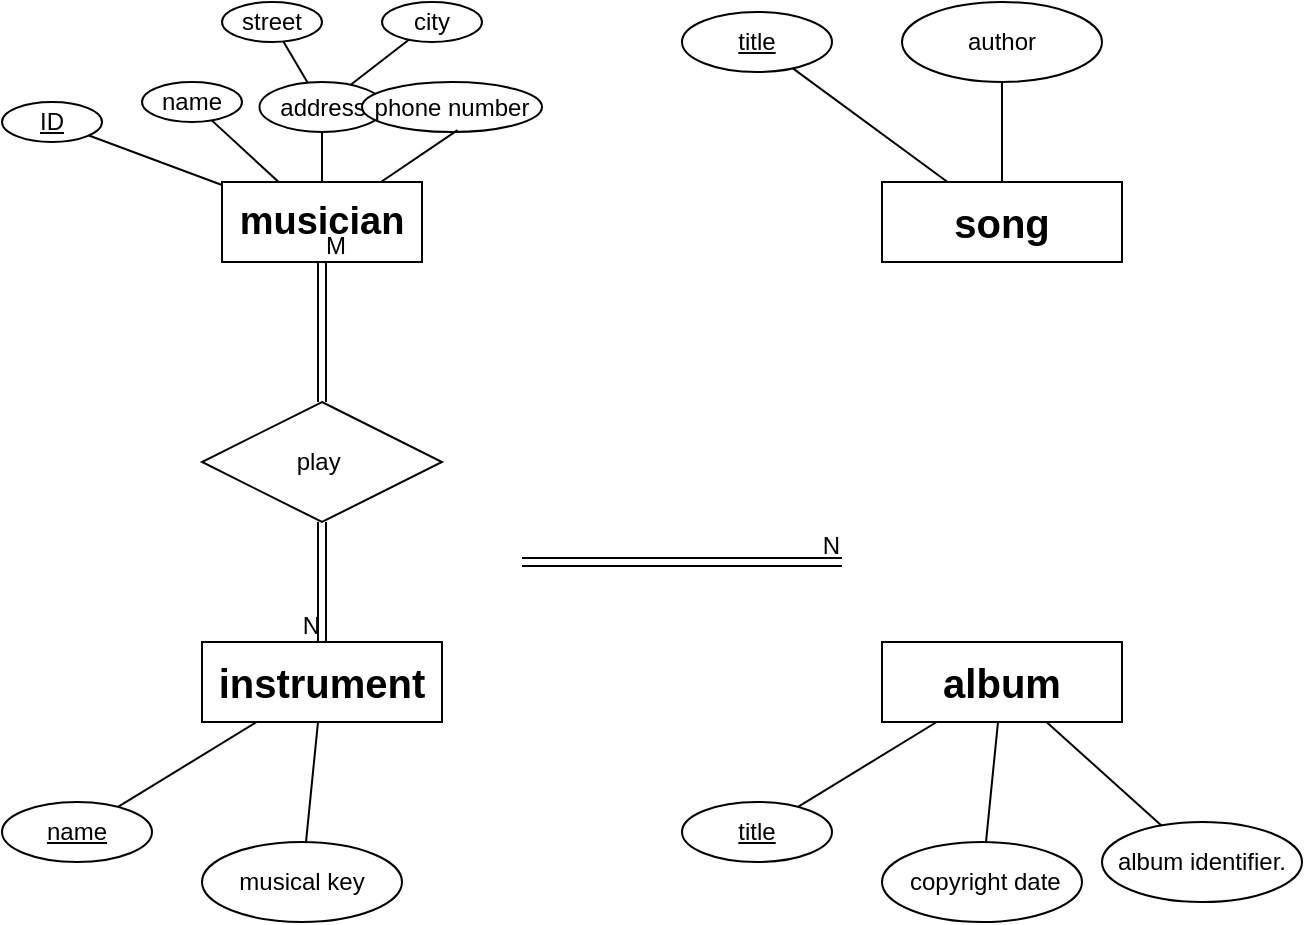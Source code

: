<mxfile version="26.1.1">
  <diagram name="Page-1" id="j_PCnwLUsdie9Q3XwJR7">
    <mxGraphModel dx="794" dy="788" grid="1" gridSize="10" guides="1" tooltips="1" connect="1" arrows="1" fold="1" page="1" pageScale="1" pageWidth="827" pageHeight="1169" math="0" shadow="0">
      <root>
        <mxCell id="0" />
        <mxCell id="1" parent="0" />
        <mxCell id="qEiHsR2s-lAKqubrOGQe-2" value="&lt;font style=&quot;font-size: 19px;&quot;&gt;&lt;b&gt;musician&lt;/b&gt;&lt;/font&gt;" style="whiteSpace=wrap;html=1;align=center;" vertex="1" parent="1">
          <mxGeometry x="210" y="140" width="100" height="40" as="geometry" />
        </mxCell>
        <mxCell id="qEiHsR2s-lAKqubrOGQe-3" value="name" style="ellipse;whiteSpace=wrap;html=1;align=center;" vertex="1" parent="1">
          <mxGeometry x="170" y="90" width="50" height="20" as="geometry" />
        </mxCell>
        <mxCell id="qEiHsR2s-lAKqubrOGQe-5" value="" style="endArrow=none;html=1;rounded=0;" edge="1" parent="1" source="qEiHsR2s-lAKqubrOGQe-3" target="qEiHsR2s-lAKqubrOGQe-2">
          <mxGeometry relative="1" as="geometry">
            <mxPoint x="200" y="230" as="sourcePoint" />
            <mxPoint x="360" y="230" as="targetPoint" />
          </mxGeometry>
        </mxCell>
        <mxCell id="qEiHsR2s-lAKqubrOGQe-6" value="address" style="ellipse;whiteSpace=wrap;html=1;align=center;" vertex="1" parent="1">
          <mxGeometry x="228.75" y="90" width="62.5" height="25" as="geometry" />
        </mxCell>
        <mxCell id="qEiHsR2s-lAKqubrOGQe-7" value="ID" style="ellipse;whiteSpace=wrap;html=1;align=center;fontStyle=4;" vertex="1" parent="1">
          <mxGeometry x="100" y="100" width="50" height="20" as="geometry" />
        </mxCell>
        <mxCell id="qEiHsR2s-lAKqubrOGQe-8" value="" style="endArrow=none;html=1;rounded=0;" edge="1" parent="1" source="qEiHsR2s-lAKqubrOGQe-7" target="qEiHsR2s-lAKqubrOGQe-2">
          <mxGeometry relative="1" as="geometry">
            <mxPoint x="263" y="120" as="sourcePoint" />
            <mxPoint x="267" y="150" as="targetPoint" />
          </mxGeometry>
        </mxCell>
        <mxCell id="qEiHsR2s-lAKqubrOGQe-9" value="" style="endArrow=none;html=1;rounded=0;" edge="1" parent="1" source="qEiHsR2s-lAKqubrOGQe-6" target="qEiHsR2s-lAKqubrOGQe-2">
          <mxGeometry relative="1" as="geometry">
            <mxPoint x="215" y="119" as="sourcePoint" />
            <mxPoint x="248" y="150" as="targetPoint" />
          </mxGeometry>
        </mxCell>
        <mxCell id="qEiHsR2s-lAKqubrOGQe-10" value="street" style="ellipse;whiteSpace=wrap;html=1;align=center;" vertex="1" parent="1">
          <mxGeometry x="210" y="50" width="50" height="20" as="geometry" />
        </mxCell>
        <mxCell id="qEiHsR2s-lAKqubrOGQe-11" value="" style="endArrow=none;html=1;rounded=0;" edge="1" parent="1" source="qEiHsR2s-lAKqubrOGQe-10" target="qEiHsR2s-lAKqubrOGQe-6">
          <mxGeometry relative="1" as="geometry">
            <mxPoint x="205" y="64" as="sourcePoint" />
            <mxPoint x="263" y="85" as="targetPoint" />
          </mxGeometry>
        </mxCell>
        <mxCell id="qEiHsR2s-lAKqubrOGQe-12" value="city" style="ellipse;whiteSpace=wrap;html=1;align=center;" vertex="1" parent="1">
          <mxGeometry x="290" y="50" width="50" height="20" as="geometry" />
        </mxCell>
        <mxCell id="qEiHsR2s-lAKqubrOGQe-13" value="" style="endArrow=none;html=1;rounded=0;" edge="1" parent="1" source="qEiHsR2s-lAKqubrOGQe-12" target="qEiHsR2s-lAKqubrOGQe-6">
          <mxGeometry relative="1" as="geometry">
            <mxPoint x="265" y="64" as="sourcePoint" />
            <mxPoint x="323" y="85" as="targetPoint" />
          </mxGeometry>
        </mxCell>
        <mxCell id="qEiHsR2s-lAKqubrOGQe-14" value="phone number" style="ellipse;whiteSpace=wrap;html=1;align=center;" vertex="1" parent="1">
          <mxGeometry x="280" y="90" width="90" height="25" as="geometry" />
        </mxCell>
        <mxCell id="qEiHsR2s-lAKqubrOGQe-15" value="" style="endArrow=none;html=1;rounded=0;" edge="1" parent="1" target="qEiHsR2s-lAKqubrOGQe-2">
          <mxGeometry relative="1" as="geometry">
            <mxPoint x="327.773" y="114.048" as="sourcePoint" />
            <mxPoint x="331.25" y="140" as="targetPoint" />
          </mxGeometry>
        </mxCell>
        <mxCell id="qEiHsR2s-lAKqubrOGQe-16" value="&lt;font style=&quot;font-size: 20px;&quot;&gt;&lt;b&gt;instrument&lt;/b&gt;&lt;/font&gt;" style="whiteSpace=wrap;html=1;align=center;" vertex="1" parent="1">
          <mxGeometry x="200" y="370" width="120" height="40" as="geometry" />
        </mxCell>
        <mxCell id="qEiHsR2s-lAKqubrOGQe-17" value="name" style="ellipse;whiteSpace=wrap;html=1;align=center;fontStyle=4;" vertex="1" parent="1">
          <mxGeometry x="100" y="450" width="75" height="30" as="geometry" />
        </mxCell>
        <mxCell id="qEiHsR2s-lAKqubrOGQe-19" value="" style="endArrow=none;html=1;rounded=0;" edge="1" parent="1" source="qEiHsR2s-lAKqubrOGQe-16" target="qEiHsR2s-lAKqubrOGQe-17">
          <mxGeometry relative="1" as="geometry">
            <mxPoint x="300" y="250" as="sourcePoint" />
            <mxPoint x="460" y="250" as="targetPoint" />
          </mxGeometry>
        </mxCell>
        <mxCell id="qEiHsR2s-lAKqubrOGQe-20" value="musical key" style="ellipse;whiteSpace=wrap;html=1;align=center;" vertex="1" parent="1">
          <mxGeometry x="200" y="470" width="100" height="40" as="geometry" />
        </mxCell>
        <mxCell id="qEiHsR2s-lAKqubrOGQe-21" value="" style="endArrow=none;html=1;rounded=0;" edge="1" parent="1" source="qEiHsR2s-lAKqubrOGQe-16" target="qEiHsR2s-lAKqubrOGQe-20">
          <mxGeometry relative="1" as="geometry">
            <mxPoint x="237" y="420" as="sourcePoint" />
            <mxPoint x="168" y="462" as="targetPoint" />
          </mxGeometry>
        </mxCell>
        <mxCell id="qEiHsR2s-lAKqubrOGQe-22" value="&lt;span style=&quot;font-size: 20px;&quot;&gt;&lt;b&gt;album&lt;/b&gt;&lt;/span&gt;" style="whiteSpace=wrap;html=1;align=center;" vertex="1" parent="1">
          <mxGeometry x="540" y="370" width="120" height="40" as="geometry" />
        </mxCell>
        <mxCell id="qEiHsR2s-lAKqubrOGQe-23" value="title" style="ellipse;whiteSpace=wrap;html=1;align=center;fontStyle=4;" vertex="1" parent="1">
          <mxGeometry x="440" y="450" width="75" height="30" as="geometry" />
        </mxCell>
        <mxCell id="qEiHsR2s-lAKqubrOGQe-24" value="" style="endArrow=none;html=1;rounded=0;" edge="1" parent="1" source="qEiHsR2s-lAKqubrOGQe-22" target="qEiHsR2s-lAKqubrOGQe-23">
          <mxGeometry relative="1" as="geometry">
            <mxPoint x="640" y="250" as="sourcePoint" />
            <mxPoint x="800" y="250" as="targetPoint" />
          </mxGeometry>
        </mxCell>
        <mxCell id="qEiHsR2s-lAKqubrOGQe-25" value="&amp;nbsp;copyright date" style="ellipse;whiteSpace=wrap;html=1;align=center;" vertex="1" parent="1">
          <mxGeometry x="540" y="470" width="100" height="40" as="geometry" />
        </mxCell>
        <mxCell id="qEiHsR2s-lAKqubrOGQe-26" value="" style="endArrow=none;html=1;rounded=0;" edge="1" parent="1" source="qEiHsR2s-lAKqubrOGQe-22" target="qEiHsR2s-lAKqubrOGQe-25">
          <mxGeometry relative="1" as="geometry">
            <mxPoint x="577" y="420" as="sourcePoint" />
            <mxPoint x="508" y="462" as="targetPoint" />
          </mxGeometry>
        </mxCell>
        <mxCell id="qEiHsR2s-lAKqubrOGQe-27" value="album identifier." style="ellipse;whiteSpace=wrap;html=1;align=center;" vertex="1" parent="1">
          <mxGeometry x="650" y="460" width="100" height="40" as="geometry" />
        </mxCell>
        <mxCell id="qEiHsR2s-lAKqubrOGQe-28" value="" style="endArrow=none;html=1;rounded=0;" edge="1" parent="1" source="qEiHsR2s-lAKqubrOGQe-22" target="qEiHsR2s-lAKqubrOGQe-27">
          <mxGeometry relative="1" as="geometry">
            <mxPoint x="608" y="420" as="sourcePoint" />
            <mxPoint x="602" y="480" as="targetPoint" />
          </mxGeometry>
        </mxCell>
        <mxCell id="qEiHsR2s-lAKqubrOGQe-29" value="&lt;span style=&quot;font-size: 20px;&quot;&gt;&lt;b&gt;song&lt;/b&gt;&lt;/span&gt;" style="whiteSpace=wrap;html=1;align=center;" vertex="1" parent="1">
          <mxGeometry x="540" y="140" width="120" height="40" as="geometry" />
        </mxCell>
        <mxCell id="qEiHsR2s-lAKqubrOGQe-30" value="title" style="ellipse;whiteSpace=wrap;html=1;align=center;fontStyle=4;" vertex="1" parent="1">
          <mxGeometry x="440" y="55" width="75" height="30" as="geometry" />
        </mxCell>
        <mxCell id="qEiHsR2s-lAKqubrOGQe-31" value="" style="endArrow=none;html=1;rounded=0;" edge="1" parent="1" source="qEiHsR2s-lAKqubrOGQe-29" target="qEiHsR2s-lAKqubrOGQe-30">
          <mxGeometry relative="1" as="geometry">
            <mxPoint x="640" y="20" as="sourcePoint" />
            <mxPoint x="800" y="20" as="targetPoint" />
          </mxGeometry>
        </mxCell>
        <mxCell id="qEiHsR2s-lAKqubrOGQe-32" value="author" style="ellipse;whiteSpace=wrap;html=1;align=center;" vertex="1" parent="1">
          <mxGeometry x="550" y="50" width="100" height="40" as="geometry" />
        </mxCell>
        <mxCell id="qEiHsR2s-lAKqubrOGQe-33" value="" style="endArrow=none;html=1;rounded=0;" edge="1" parent="1" source="qEiHsR2s-lAKqubrOGQe-29" target="qEiHsR2s-lAKqubrOGQe-32">
          <mxGeometry relative="1" as="geometry">
            <mxPoint x="577" y="190" as="sourcePoint" />
            <mxPoint x="508" y="232" as="targetPoint" />
          </mxGeometry>
        </mxCell>
        <mxCell id="qEiHsR2s-lAKqubrOGQe-36" value="" style="shape=link;html=1;rounded=0;" edge="1" parent="1" source="qEiHsR2s-lAKqubrOGQe-42" target="qEiHsR2s-lAKqubrOGQe-16">
          <mxGeometry relative="1" as="geometry">
            <mxPoint x="190" y="310" as="sourcePoint" />
            <mxPoint x="350" y="310" as="targetPoint" />
          </mxGeometry>
        </mxCell>
        <mxCell id="qEiHsR2s-lAKqubrOGQe-38" value="N" style="resizable=0;html=1;whiteSpace=wrap;align=right;verticalAlign=bottom;" connectable="0" vertex="1" parent="qEiHsR2s-lAKqubrOGQe-36">
          <mxGeometry x="1" relative="1" as="geometry" />
        </mxCell>
        <mxCell id="qEiHsR2s-lAKqubrOGQe-39" value="" style="shape=link;html=1;rounded=0;" edge="1" parent="1" source="qEiHsR2s-lAKqubrOGQe-2" target="qEiHsR2s-lAKqubrOGQe-42">
          <mxGeometry relative="1" as="geometry">
            <mxPoint x="241" y="180" as="sourcePoint" />
            <mxPoint x="249" y="370" as="targetPoint" />
          </mxGeometry>
        </mxCell>
        <mxCell id="qEiHsR2s-lAKqubrOGQe-40" value="M" style="resizable=0;html=1;whiteSpace=wrap;align=left;verticalAlign=bottom;" connectable="0" vertex="1" parent="qEiHsR2s-lAKqubrOGQe-39">
          <mxGeometry x="-1" relative="1" as="geometry" />
        </mxCell>
        <mxCell id="qEiHsR2s-lAKqubrOGQe-42" value="play&amp;nbsp;" style="shape=rhombus;perimeter=rhombusPerimeter;whiteSpace=wrap;html=1;align=center;" vertex="1" parent="1">
          <mxGeometry x="200" y="250" width="120" height="60" as="geometry" />
        </mxCell>
        <mxCell id="qEiHsR2s-lAKqubrOGQe-43" value="" style="shape=link;html=1;rounded=0;" edge="1" parent="1">
          <mxGeometry relative="1" as="geometry">
            <mxPoint x="360" y="330" as="sourcePoint" />
            <mxPoint x="520" y="330" as="targetPoint" />
          </mxGeometry>
        </mxCell>
        <mxCell id="qEiHsR2s-lAKqubrOGQe-44" value="N" style="resizable=0;html=1;whiteSpace=wrap;align=right;verticalAlign=bottom;" connectable="0" vertex="1" parent="qEiHsR2s-lAKqubrOGQe-43">
          <mxGeometry x="1" relative="1" as="geometry" />
        </mxCell>
      </root>
    </mxGraphModel>
  </diagram>
</mxfile>
